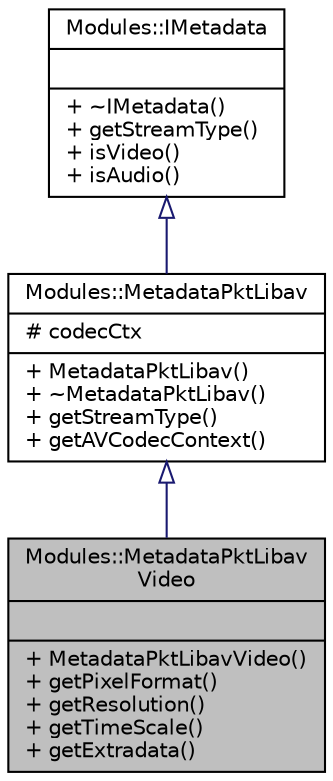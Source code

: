 digraph "Modules::MetadataPktLibavVideo"
{
 // INTERACTIVE_SVG=YES
  edge [fontname="Helvetica",fontsize="10",labelfontname="Helvetica",labelfontsize="10"];
  node [fontname="Helvetica",fontsize="10",shape=record];
  Node1 [label="{Modules::MetadataPktLibav\lVideo\n||+ MetadataPktLibavVideo()\l+ getPixelFormat()\l+ getResolution()\l+ getTimeScale()\l+ getExtradata()\l}",height=0.2,width=0.4,color="black", fillcolor="grey75", style="filled", fontcolor="black"];
  Node2 -> Node1 [dir="back",color="midnightblue",fontsize="10",style="solid",arrowtail="onormal",fontname="Helvetica"];
  Node2 [label="{Modules::MetadataPktLibav\n|# codecCtx\l|+ MetadataPktLibav()\l+ ~MetadataPktLibav()\l+ getStreamType()\l+ getAVCodecContext()\l}",height=0.2,width=0.4,color="black", fillcolor="white", style="filled",URL="$class_modules_1_1_metadata_pkt_libav.html"];
  Node3 -> Node2 [dir="back",color="midnightblue",fontsize="10",style="solid",arrowtail="onormal",fontname="Helvetica"];
  Node3 [label="{Modules::IMetadata\n||+ ~IMetadata()\l+ getStreamType()\l+ isVideo()\l+ isAudio()\l}",height=0.2,width=0.4,color="black", fillcolor="white", style="filled",URL="$struct_modules_1_1_i_metadata.html"];
}
